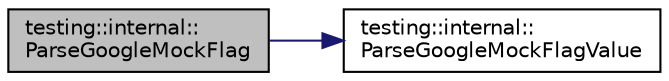 digraph "testing::internal::ParseGoogleMockFlag"
{
 // LATEX_PDF_SIZE
  bgcolor="transparent";
  edge [fontname="Helvetica",fontsize="10",labelfontname="Helvetica",labelfontsize="10"];
  node [fontname="Helvetica",fontsize="10",shape=record];
  rankdir="LR";
  Node1 [label="testing::internal::\lParseGoogleMockFlag",height=0.2,width=0.4,color="black", fillcolor="grey75", style="filled", fontcolor="black",tooltip=" "];
  Node1 -> Node2 [color="midnightblue",fontsize="10",style="solid",fontname="Helvetica"];
  Node2 [label="testing::internal::\lParseGoogleMockFlagValue",height=0.2,width=0.4,color="black",URL="$namespacetesting_1_1internal.html#a2074990d5617bd92f7674666887b8cca",tooltip=" "];
}
